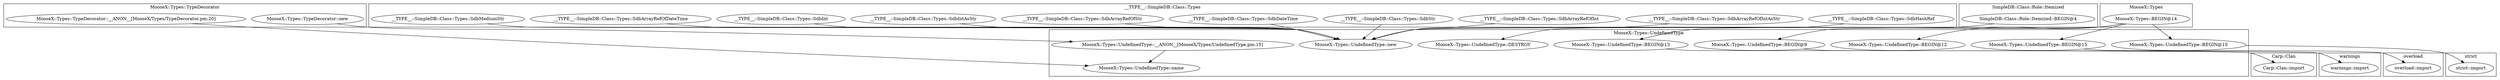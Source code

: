 digraph {
graph [overlap=false]
subgraph cluster_warnings {
	label="warnings";
	"warnings::import";
}
subgraph cluster_MooseX_Types_TypeDecorator {
	label="MooseX::Types::TypeDecorator";
	"MooseX::Types::TypeDecorator::__ANON__[MooseX/Types/TypeDecorator.pm:20]";
	"MooseX::Types::TypeDecorator::new";
}
subgraph cluster_Carp_Clan {
	label="Carp::Clan";
	"Carp::Clan::import";
}
subgraph cluster___TYPE___SimpleDB_Class_Types {
	label="__TYPE__::SimpleDB::Class::Types";
	"__TYPE__::SimpleDB::Class::Types::SdbHashRef";
	"__TYPE__::SimpleDB::Class::Types::SdbArrayRefOfIntAsStr";
	"__TYPE__::SimpleDB::Class::Types::SdbArrayRefOfInt";
	"__TYPE__::SimpleDB::Class::Types::SdbStr";
	"__TYPE__::SimpleDB::Class::Types::SdbDateTime";
	"__TYPE__::SimpleDB::Class::Types::SdbArrayRefOfStr";
	"__TYPE__::SimpleDB::Class::Types::SdbIntAsStr";
	"__TYPE__::SimpleDB::Class::Types::SdbInt";
	"__TYPE__::SimpleDB::Class::Types::SdbArrayRefOfDateTime";
	"__TYPE__::SimpleDB::Class::Types::SdbMediumStr";
}
subgraph cluster_SimpleDB_Class_Role_Itemized {
	label="SimpleDB::Class::Role::Itemized";
	"SimpleDB::Class::Role::Itemized::BEGIN@4";
}
subgraph cluster_strict {
	label="strict";
	"strict::import";
}
subgraph cluster_MooseX_Types {
	label="MooseX::Types";
	"MooseX::Types::BEGIN@14";
}
subgraph cluster_overload {
	label="overload";
	"overload::import";
}
subgraph cluster_MooseX_Types_UndefinedType {
	label="MooseX::Types::UndefinedType";
	"MooseX::Types::UndefinedType::new";
	"MooseX::Types::UndefinedType::BEGIN@13";
	"MooseX::Types::UndefinedType::__ANON__[MooseX/Types/UndefinedType.pm:15]";
	"MooseX::Types::UndefinedType::BEGIN@9";
	"MooseX::Types::UndefinedType::DESTROY";
	"MooseX::Types::UndefinedType::BEGIN@15";
	"MooseX::Types::UndefinedType::name";
	"MooseX::Types::UndefinedType::BEGIN@10";
	"MooseX::Types::UndefinedType::BEGIN@12";
}
"MooseX::Types::TypeDecorator::new" -> "MooseX::Types::UndefinedType::__ANON__[MooseX/Types/UndefinedType.pm:15]";
"MooseX::Types::BEGIN@14" -> "MooseX::Types::UndefinedType::BEGIN@15";
"SimpleDB::Class::Role::Itemized::BEGIN@4" -> "MooseX::Types::UndefinedType::DESTROY";
"MooseX::Types::UndefinedType::BEGIN@13" -> "Carp::Clan::import";
"MooseX::Types::BEGIN@14" -> "MooseX::Types::UndefinedType::BEGIN@9";
"MooseX::Types::BEGIN@14" -> "MooseX::Types::UndefinedType::BEGIN@12";
"MooseX::Types::TypeDecorator::__ANON__[MooseX/Types/TypeDecorator.pm:20]" -> "MooseX::Types::UndefinedType::name";
"MooseX::Types::UndefinedType::__ANON__[MooseX/Types/UndefinedType.pm:15]" -> "MooseX::Types::UndefinedType::name";
"MooseX::Types::UndefinedType::BEGIN@15" -> "overload::import";
"__TYPE__::SimpleDB::Class::Types::SdbArrayRefOfIntAsStr" -> "MooseX::Types::UndefinedType::new";
"__TYPE__::SimpleDB::Class::Types::SdbHashRef" -> "MooseX::Types::UndefinedType::new";
"__TYPE__::SimpleDB::Class::Types::SdbArrayRefOfInt" -> "MooseX::Types::UndefinedType::new";
"__TYPE__::SimpleDB::Class::Types::SdbDateTime" -> "MooseX::Types::UndefinedType::new";
"__TYPE__::SimpleDB::Class::Types::SdbStr" -> "MooseX::Types::UndefinedType::new";
"__TYPE__::SimpleDB::Class::Types::SdbArrayRefOfStr" -> "MooseX::Types::UndefinedType::new";
"__TYPE__::SimpleDB::Class::Types::SdbIntAsStr" -> "MooseX::Types::UndefinedType::new";
"__TYPE__::SimpleDB::Class::Types::SdbInt" -> "MooseX::Types::UndefinedType::new";
"__TYPE__::SimpleDB::Class::Types::SdbArrayRefOfDateTime" -> "MooseX::Types::UndefinedType::new";
"__TYPE__::SimpleDB::Class::Types::SdbMediumStr" -> "MooseX::Types::UndefinedType::new";
"MooseX::Types::UndefinedType::BEGIN@9" -> "warnings::import";
"MooseX::Types::BEGIN@14" -> "MooseX::Types::UndefinedType::BEGIN@13";
"MooseX::Types::BEGIN@14" -> "MooseX::Types::UndefinedType::BEGIN@10";
"MooseX::Types::UndefinedType::BEGIN@10" -> "strict::import";
}
